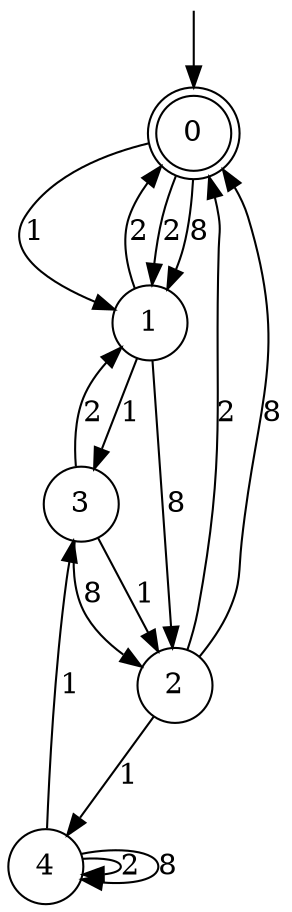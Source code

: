digraph g {

	s0 [shape="doublecircle" label="0"];
	s1 [shape="circle" label="1"];
	s2 [shape="circle" label="2"];
	s3 [shape="circle" label="3"];
	s4 [shape="circle" label="4"];
	s0 -> s1 [label="2"];
	s0 -> s1 [label="8"];
	s0 -> s1 [label="1"];
	s1 -> s0 [label="2"];
	s1 -> s2 [label="8"];
	s1 -> s3 [label="1"];
	s2 -> s0 [label="2"];
	s2 -> s0 [label="8"];
	s2 -> s4 [label="1"];
	s3 -> s1 [label="2"];
	s3 -> s2 [label="8"];
	s3 -> s2 [label="1"];
	s4 -> s4 [label="2"];
	s4 -> s4 [label="8"];
	s4 -> s3 [label="1"];

__start0 [label="" shape="none" width="0" height="0"];
__start0 -> s0;

}
